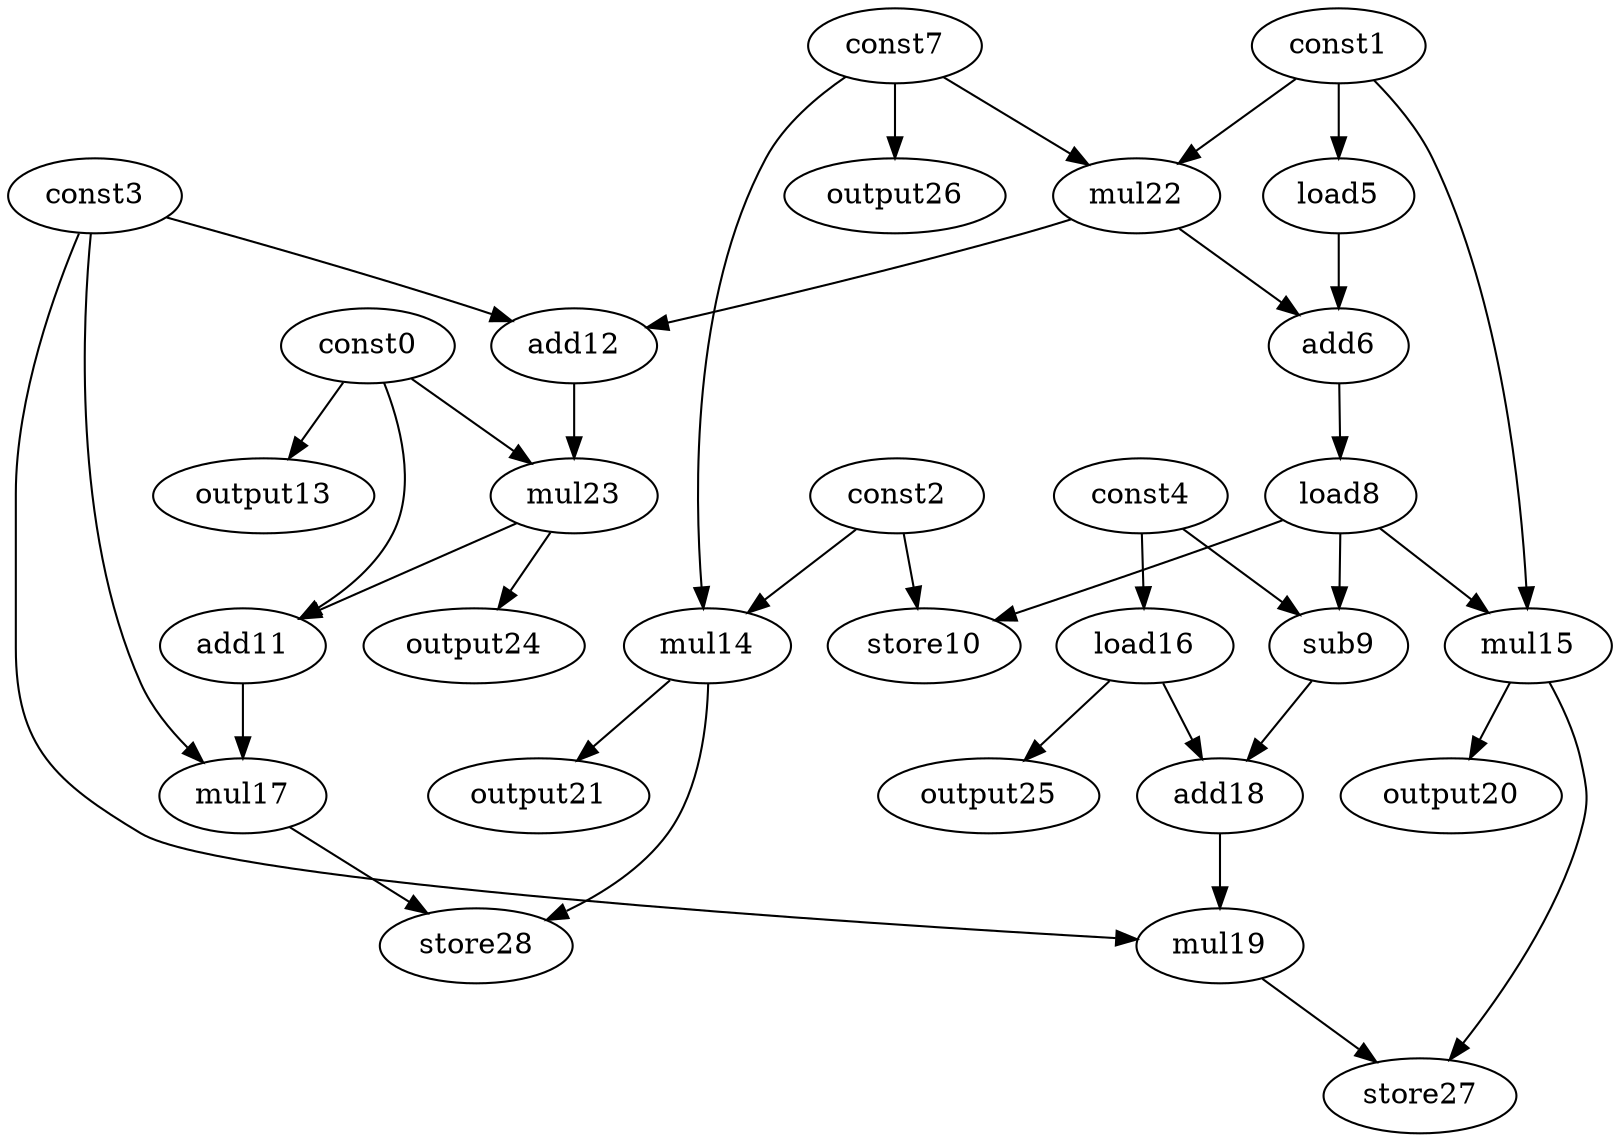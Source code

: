 digraph G { 
const0[opcode=const]; 
const1[opcode=const]; 
const2[opcode=const]; 
const3[opcode=const]; 
const4[opcode=const]; 
load5[opcode=load]; 
add6[opcode=add]; 
const7[opcode=const]; 
load8[opcode=load]; 
sub9[opcode=sub]; 
store10[opcode=store]; 
add11[opcode=add]; 
add12[opcode=add]; 
output13[opcode=output]; 
mul14[opcode=mul]; 
mul15[opcode=mul]; 
load16[opcode=load]; 
mul17[opcode=mul]; 
add18[opcode=add]; 
mul19[opcode=mul]; 
output20[opcode=output]; 
output21[opcode=output]; 
mul22[opcode=mul]; 
mul23[opcode=mul]; 
output24[opcode=output]; 
output25[opcode=output]; 
output26[opcode=output]; 
store27[opcode=store]; 
store28[opcode=store]; 
const1->load5[operand=0];
const0->output13[operand=0];
const2->mul14[operand=0];
const7->mul14[operand=1];
const4->load16[operand=0];
const1->mul22[operand=0];
const7->mul22[operand=1];
const7->output26[operand=0];
load5->add6[operand=0];
mul22->add6[operand=1];
const3->add12[operand=0];
mul22->add12[operand=1];
mul14->output21[operand=0];
load16->output25[operand=0];
add6->load8[operand=0];
const0->mul23[operand=0];
add12->mul23[operand=1];
load8->sub9[operand=0];
const4->sub9[operand=1];
load8->store10[operand=0];
const2->store10[operand=1];
const0->add11[operand=0];
mul23->add11[operand=1];
load8->mul15[operand=0];
const1->mul15[operand=1];
mul23->output24[operand=0];
add11->mul17[operand=0];
const3->mul17[operand=1];
load16->add18[operand=0];
sub9->add18[operand=1];
mul15->output20[operand=0];
add18->mul19[operand=0];
const3->mul19[operand=1];
mul17->store28[operand=0];
mul14->store28[operand=1];
mul19->store27[operand=0];
mul15->store27[operand=1];
}
